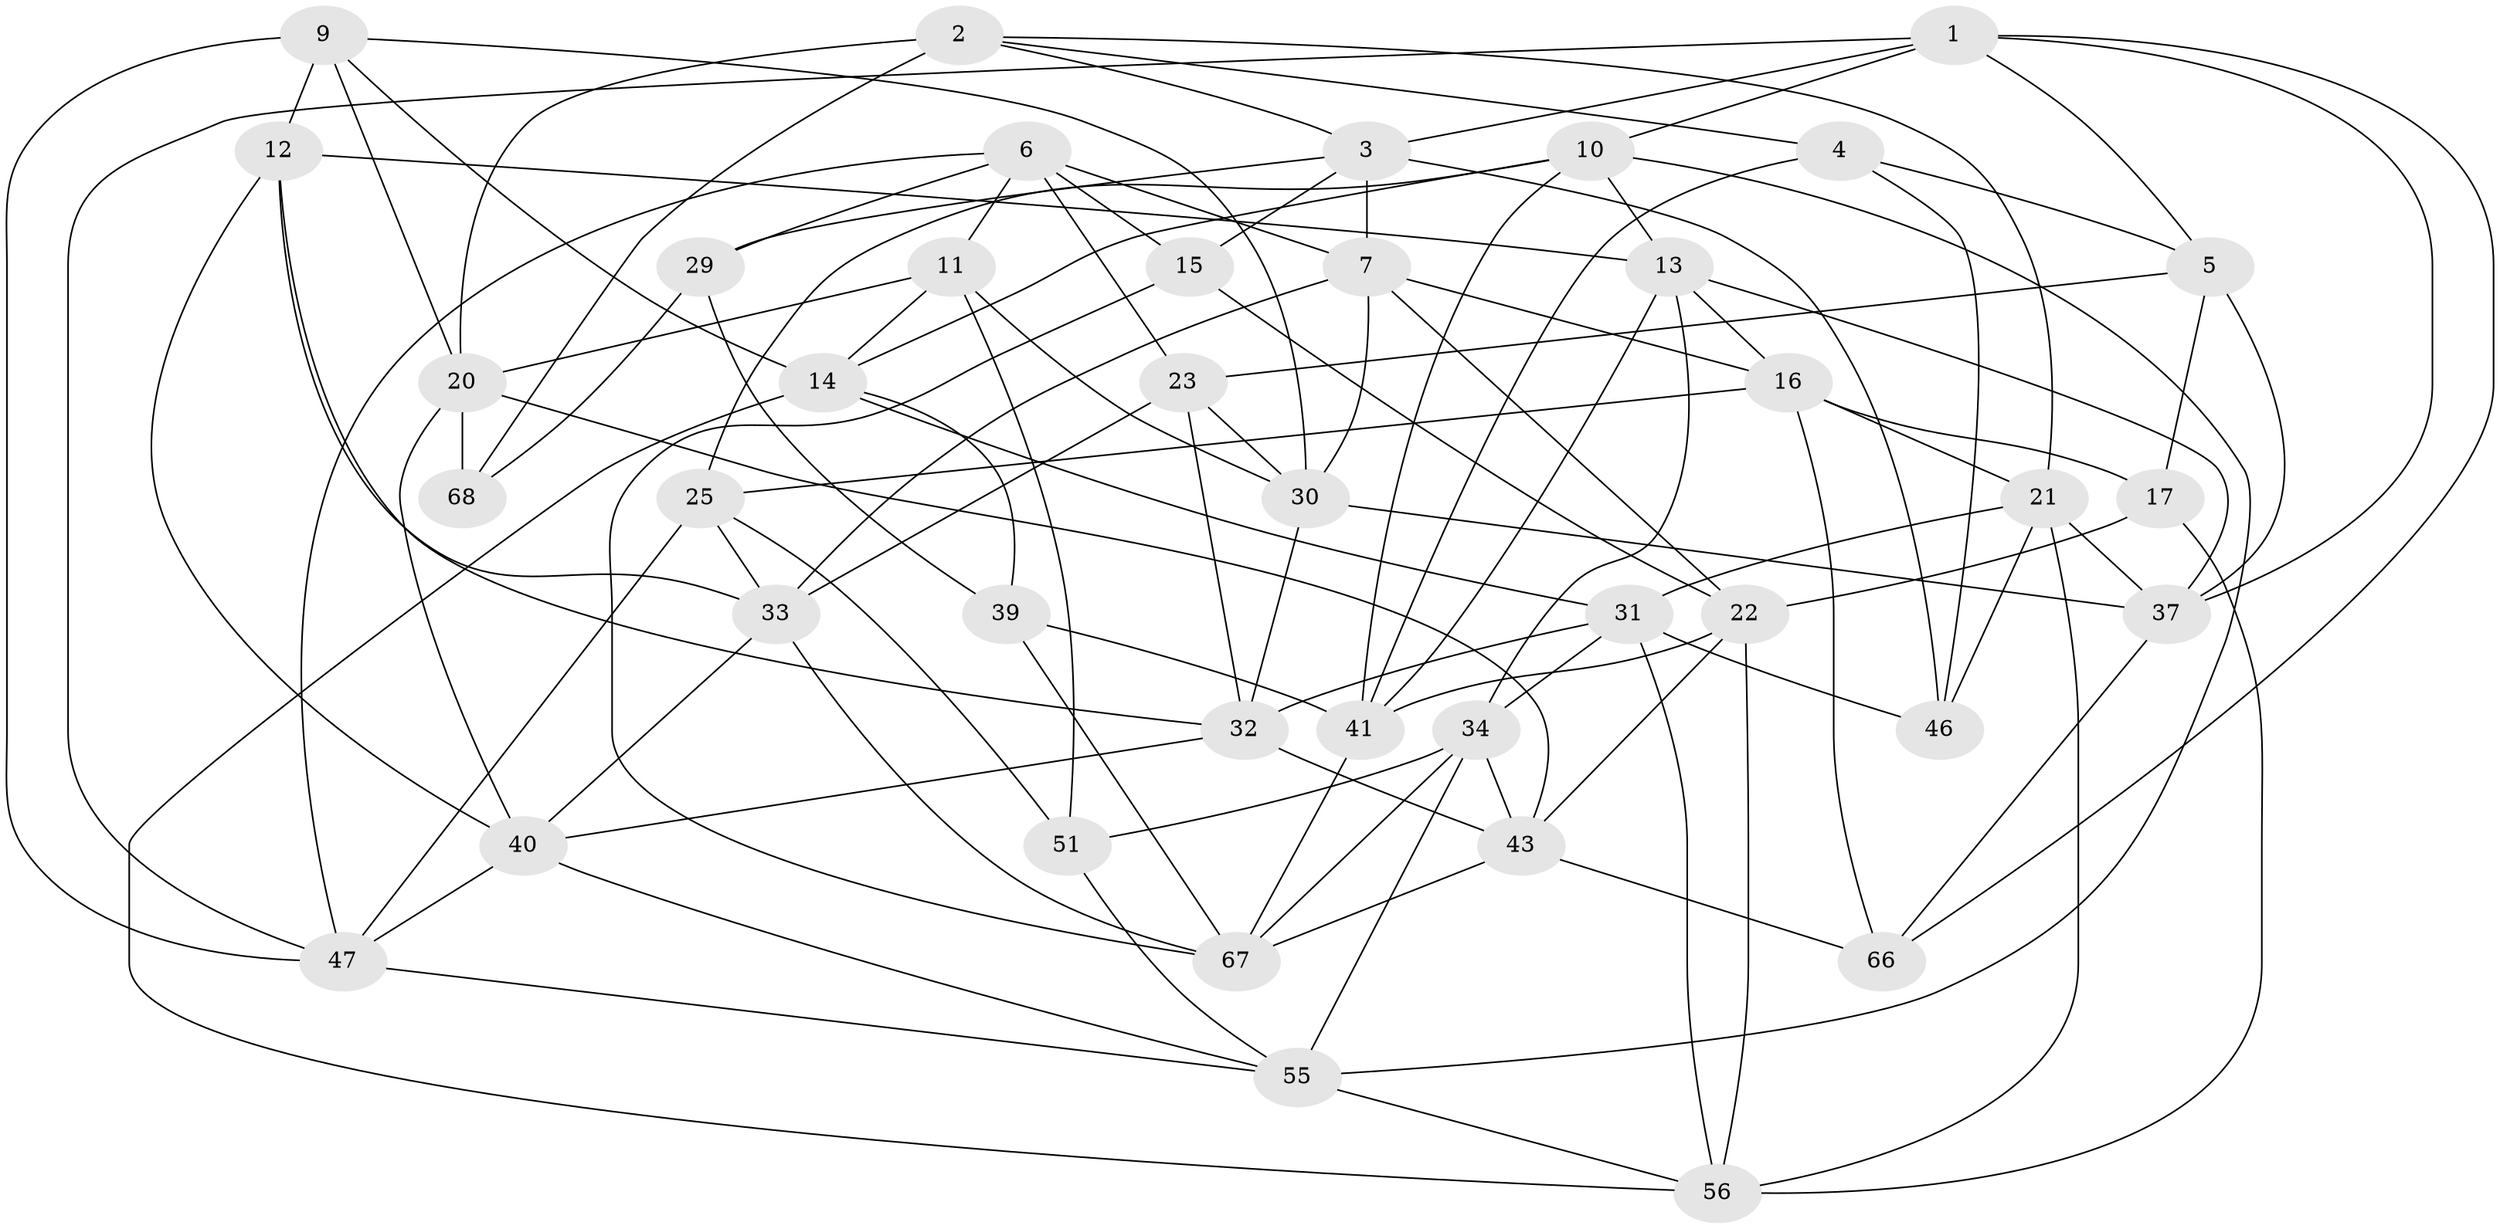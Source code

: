 // Generated by graph-tools (version 1.1) at 2025/52/02/27/25 19:52:29]
// undirected, 40 vertices, 107 edges
graph export_dot {
graph [start="1"]
  node [color=gray90,style=filled];
  1 [super="+70"];
  2 [super="+18"];
  3 [super="+8"];
  4;
  5 [super="+36"];
  6 [super="+28"];
  7 [super="+57"];
  9 [super="+24"];
  10 [super="+38"];
  11 [super="+26"];
  12 [super="+48"];
  13 [super="+52"];
  14 [super="+61"];
  15;
  16 [super="+19"];
  17;
  20 [super="+27"];
  21 [super="+58"];
  22 [super="+53"];
  23 [super="+49"];
  25 [super="+65"];
  29;
  30 [super="+44"];
  31 [super="+45"];
  32 [super="+50"];
  33 [super="+59"];
  34 [super="+35"];
  37 [super="+60"];
  39;
  40 [super="+63"];
  41 [super="+42"];
  43 [super="+62"];
  46;
  47 [super="+54"];
  51 [super="+64"];
  55 [super="+69"];
  56 [super="+71"];
  66;
  67 [super="+72"];
  68;
  1 -- 10;
  1 -- 47;
  1 -- 5;
  1 -- 66;
  1 -- 3;
  1 -- 37;
  2 -- 68 [weight=2];
  2 -- 3;
  2 -- 4;
  2 -- 20;
  2 -- 21;
  3 -- 29;
  3 -- 15;
  3 -- 46;
  3 -- 7;
  4 -- 46;
  4 -- 5;
  4 -- 41;
  5 -- 37;
  5 -- 23 [weight=2];
  5 -- 17;
  6 -- 7;
  6 -- 47;
  6 -- 15;
  6 -- 11;
  6 -- 29;
  6 -- 23;
  7 -- 16;
  7 -- 33;
  7 -- 30;
  7 -- 22;
  9 -- 14;
  9 -- 12 [weight=2];
  9 -- 47;
  9 -- 20;
  9 -- 30;
  10 -- 55;
  10 -- 41;
  10 -- 13;
  10 -- 14;
  10 -- 25;
  11 -- 30;
  11 -- 51 [weight=2];
  11 -- 20;
  11 -- 14;
  12 -- 13;
  12 -- 40;
  12 -- 33;
  12 -- 32;
  13 -- 41;
  13 -- 16;
  13 -- 34;
  13 -- 37;
  14 -- 39;
  14 -- 31;
  14 -- 56;
  15 -- 22;
  15 -- 67;
  16 -- 25;
  16 -- 17;
  16 -- 66;
  16 -- 21;
  17 -- 22;
  17 -- 56;
  20 -- 43;
  20 -- 68;
  20 -- 40;
  21 -- 46;
  21 -- 37;
  21 -- 56;
  21 -- 31;
  22 -- 56;
  22 -- 41;
  22 -- 43;
  23 -- 33;
  23 -- 30;
  23 -- 32;
  25 -- 47;
  25 -- 51 [weight=2];
  25 -- 33;
  29 -- 39;
  29 -- 68;
  30 -- 32;
  30 -- 37;
  31 -- 32;
  31 -- 46;
  31 -- 56;
  31 -- 34;
  32 -- 43;
  32 -- 40;
  33 -- 40;
  33 -- 67;
  34 -- 43;
  34 -- 55;
  34 -- 51;
  34 -- 67;
  37 -- 66;
  39 -- 67;
  39 -- 41;
  40 -- 47;
  40 -- 55;
  41 -- 67;
  43 -- 67;
  43 -- 66;
  47 -- 55;
  51 -- 55;
  55 -- 56;
}
